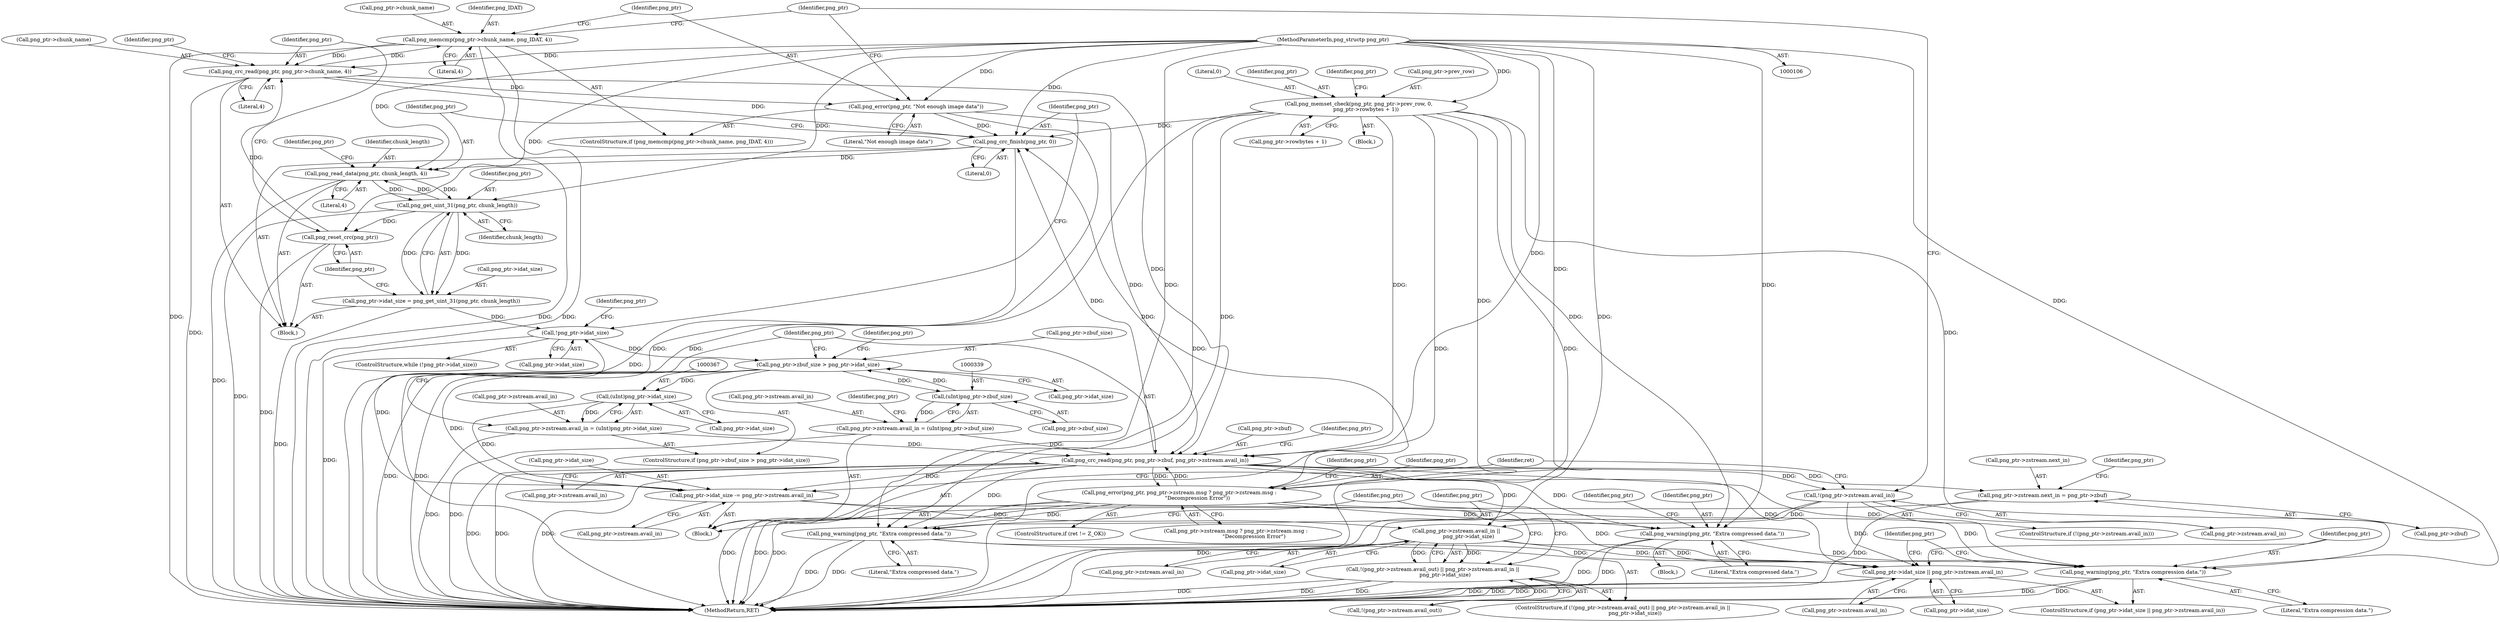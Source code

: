 digraph "0_Chrome_7f3d85b096f66870a15b37c2f40b219b2e292693_18@API" {
"1000323" [label="(Call,png_memcmp(png_ptr->chunk_name, png_IDAT, 4))"];
"1000316" [label="(Call,png_crc_read(png_ptr, png_ptr->chunk_name, 4))"];
"1000314" [label="(Call,png_reset_crc(png_ptr))"];
"1000311" [label="(Call,png_get_uint_31(png_ptr, chunk_length))"];
"1000303" [label="(Call,png_read_data(png_ptr, chunk_length, 4))"];
"1000300" [label="(Call,png_crc_finish(png_ptr, 0))"];
"1000147" [label="(Call,png_memset_check(png_ptr, png_ptr->prev_row, 0,\n         png_ptr->rowbytes + 1))"];
"1000107" [label="(MethodParameterIn,png_structp png_ptr)"];
"1000329" [label="(Call,png_error(png_ptr, \"Not enough image data\"))"];
"1000371" [label="(Call,png_crc_read(png_ptr, png_ptr->zbuf, png_ptr->zstream.avail_in))"];
"1000438" [label="(Call,png_error(png_ptr, png_ptr->zstream.msg ? png_ptr->zstream.msg :\n                      \"Decompression Error\"))"];
"1000332" [label="(Call,png_ptr->zstream.avail_in = (uInt)png_ptr->zbuf_size)"];
"1000338" [label="(Call,(uInt)png_ptr->zbuf_size)"];
"1000353" [label="(Call,png_ptr->zbuf_size > png_ptr->idat_size)"];
"1000294" [label="(Call,!png_ptr->idat_size)"];
"1000381" [label="(Call,png_ptr->idat_size -= png_ptr->zstream.avail_in)"];
"1000366" [label="(Call,(uInt)png_ptr->idat_size)"];
"1000307" [label="(Call,png_ptr->idat_size = png_get_uint_31(png_ptr, chunk_length))"];
"1000360" [label="(Call,png_ptr->zstream.avail_in = (uInt)png_ptr->idat_size)"];
"1000323" [label="(Call,png_memcmp(png_ptr->chunk_name, png_IDAT, 4))"];
"1000286" [label="(Call,!(png_ptr->zstream.avail_in))"];
"1000411" [label="(Call,png_ptr->zstream.avail_in ||\n               png_ptr->idat_size)"];
"1000404" [label="(Call,!(png_ptr->zstream.avail_out) || png_ptr->zstream.avail_in ||\n               png_ptr->idat_size)"];
"1000482" [label="(Call,png_ptr->idat_size || png_ptr->zstream.avail_in)"];
"1000343" [label="(Call,png_ptr->zstream.next_in = png_ptr->zbuf)"];
"1000420" [label="(Call,png_warning(png_ptr, \"Extra compressed data.\"))"];
"1000491" [label="(Call,png_warning(png_ptr, \"Extra compression data.\"))"];
"1000460" [label="(Call,png_warning(png_ptr, \"Extra compressed data.\"))"];
"1000309" [label="(Identifier,png_ptr)"];
"1000360" [label="(Call,png_ptr->zstream.avail_in = (uInt)png_ptr->idat_size)"];
"1000438" [label="(Call,png_error(png_ptr, png_ptr->zstream.msg ? png_ptr->zstream.msg :\n                      \"Decompression Error\"))"];
"1000460" [label="(Call,png_warning(png_ptr, \"Extra compressed data.\"))"];
"1000311" [label="(Call,png_get_uint_31(png_ptr, chunk_length))"];
"1000333" [label="(Call,png_ptr->zstream.avail_in)"];
"1000376" [label="(Call,png_ptr->zstream.avail_in)"];
"1000332" [label="(Call,png_ptr->zstream.avail_in = (uInt)png_ptr->zbuf_size)"];
"1000417" [label="(Call,png_ptr->idat_size)"];
"1000486" [label="(Call,png_ptr->zstream.avail_in)"];
"1000335" [label="(Identifier,png_ptr)"];
"1000285" [label="(ControlStructure,if (!(png_ptr->zstream.avail_in)))"];
"1000287" [label="(Call,png_ptr->zstream.avail_in)"];
"1000330" [label="(Identifier,png_ptr)"];
"1000422" [label="(Literal,\"Extra compressed data.\")"];
"1000382" [label="(Call,png_ptr->idat_size)"];
"1000295" [label="(Call,png_ptr->idat_size)"];
"1000318" [label="(Call,png_ptr->chunk_name)"];
"1000346" [label="(Identifier,png_ptr)"];
"1000331" [label="(Literal,\"Not enough image data\")"];
"1000294" [label="(Call,!png_ptr->idat_size)"];
"1000420" [label="(Call,png_warning(png_ptr, \"Extra compressed data.\"))"];
"1000456" [label="(Identifier,png_ptr)"];
"1000403" [label="(ControlStructure,if (!(png_ptr->zstream.avail_out) || png_ptr->zstream.avail_in ||\n               png_ptr->idat_size))"];
"1000373" [label="(Call,png_ptr->zbuf)"];
"1000343" [label="(Call,png_ptr->zstream.next_in = png_ptr->zbuf)"];
"1000465" [label="(Identifier,png_ptr)"];
"1000493" [label="(Literal,\"Extra compression data.\")"];
"1000483" [label="(Call,png_ptr->idat_size)"];
"1000404" [label="(Call,!(png_ptr->zstream.avail_out) || png_ptr->zstream.avail_in ||\n               png_ptr->idat_size)"];
"1000439" [label="(Identifier,png_ptr)"];
"1000421" [label="(Identifier,png_ptr)"];
"1000491" [label="(Call,png_warning(png_ptr, \"Extra compression data.\"))"];
"1000286" [label="(Call,!(png_ptr->zstream.avail_in))"];
"1000504" [label="(MethodReturn,RET)"];
"1000322" [label="(ControlStructure,if (png_memcmp(png_ptr->chunk_name, png_IDAT, 4)))"];
"1000462" [label="(Literal,\"Extra compressed data.\")"];
"1000352" [label="(ControlStructure,if (png_ptr->zbuf_size > png_ptr->idat_size))"];
"1000383" [label="(Identifier,png_ptr)"];
"1000315" [label="(Identifier,png_ptr)"];
"1000296" [label="(Identifier,png_ptr)"];
"1000338" [label="(Call,(uInt)png_ptr->zbuf_size)"];
"1000355" [label="(Identifier,png_ptr)"];
"1000305" [label="(Identifier,chunk_length)"];
"1000147" [label="(Call,png_memset_check(png_ptr, png_ptr->prev_row, 0,\n         png_ptr->rowbytes + 1))"];
"1000412" [label="(Call,png_ptr->zstream.avail_in)"];
"1000312" [label="(Identifier,png_ptr)"];
"1000292" [label="(Block,)"];
"1000411" [label="(Call,png_ptr->zstream.avail_in ||\n               png_ptr->idat_size)"];
"1000363" [label="(Identifier,png_ptr)"];
"1000349" [label="(Call,png_ptr->zbuf)"];
"1000153" [label="(Call,png_ptr->rowbytes + 1)"];
"1000461" [label="(Identifier,png_ptr)"];
"1000107" [label="(MethodParameterIn,png_structp png_ptr)"];
"1000371" [label="(Call,png_crc_read(png_ptr, png_ptr->zbuf, png_ptr->zstream.avail_in))"];
"1000316" [label="(Call,png_crc_read(png_ptr, png_ptr->chunk_name, 4))"];
"1000368" [label="(Call,png_ptr->idat_size)"];
"1000302" [label="(Literal,0)"];
"1000327" [label="(Identifier,png_IDAT)"];
"1000344" [label="(Call,png_ptr->zstream.next_in)"];
"1000372" [label="(Identifier,png_ptr)"];
"1000340" [label="(Call,png_ptr->zbuf_size)"];
"1000492" [label="(Identifier,png_ptr)"];
"1000354" [label="(Call,png_ptr->zbuf_size)"];
"1000303" [label="(Call,png_read_data(png_ptr, chunk_length, 4))"];
"1000162" [label="(Identifier,png_ptr)"];
"1000425" [label="(Identifier,png_ptr)"];
"1000381" [label="(Call,png_ptr->idat_size -= png_ptr->zstream.avail_in)"];
"1000497" [label="(Identifier,png_ptr)"];
"1000293" [label="(ControlStructure,while (!png_ptr->idat_size))"];
"1000357" [label="(Call,png_ptr->idat_size)"];
"1000314" [label="(Call,png_reset_crc(png_ptr))"];
"1000481" [label="(ControlStructure,if (png_ptr->idat_size || png_ptr->zstream.avail_in))"];
"1000459" [label="(Block,)"];
"1000324" [label="(Call,png_ptr->chunk_name)"];
"1000308" [label="(Call,png_ptr->idat_size)"];
"1000298" [label="(Block,)"];
"1000323" [label="(Call,png_memcmp(png_ptr->chunk_name, png_IDAT, 4))"];
"1000149" [label="(Call,png_ptr->prev_row)"];
"1000141" [label="(Block,)"];
"1000482" [label="(Call,png_ptr->idat_size || png_ptr->zstream.avail_in)"];
"1000313" [label="(Identifier,chunk_length)"];
"1000366" [label="(Call,(uInt)png_ptr->idat_size)"];
"1000361" [label="(Call,png_ptr->zstream.avail_in)"];
"1000300" [label="(Call,png_crc_finish(png_ptr, 0))"];
"1000317" [label="(Identifier,png_ptr)"];
"1000329" [label="(Call,png_error(png_ptr, \"Not enough image data\"))"];
"1000353" [label="(Call,png_ptr->zbuf_size > png_ptr->idat_size)"];
"1000304" [label="(Identifier,png_ptr)"];
"1000306" [label="(Literal,4)"];
"1000434" [label="(ControlStructure,if (ret != Z_OK))"];
"1000385" [label="(Call,png_ptr->zstream.avail_in)"];
"1000152" [label="(Literal,0)"];
"1000391" [label="(Identifier,ret)"];
"1000325" [label="(Identifier,png_ptr)"];
"1000321" [label="(Literal,4)"];
"1000148" [label="(Identifier,png_ptr)"];
"1000405" [label="(Call,!(png_ptr->zstream.avail_out))"];
"1000307" [label="(Call,png_ptr->idat_size = png_get_uint_31(png_ptr, chunk_length))"];
"1000328" [label="(Literal,4)"];
"1000301" [label="(Identifier,png_ptr)"];
"1000440" [label="(Call,png_ptr->zstream.msg ? png_ptr->zstream.msg :\n                      \"Decompression Error\")"];
"1000323" -> "1000322"  [label="AST: "];
"1000323" -> "1000328"  [label="CFG: "];
"1000324" -> "1000323"  [label="AST: "];
"1000327" -> "1000323"  [label="AST: "];
"1000328" -> "1000323"  [label="AST: "];
"1000296" -> "1000323"  [label="CFG: "];
"1000330" -> "1000323"  [label="CFG: "];
"1000323" -> "1000504"  [label="DDG: "];
"1000323" -> "1000504"  [label="DDG: "];
"1000323" -> "1000504"  [label="DDG: "];
"1000323" -> "1000316"  [label="DDG: "];
"1000316" -> "1000323"  [label="DDG: "];
"1000316" -> "1000298"  [label="AST: "];
"1000316" -> "1000321"  [label="CFG: "];
"1000317" -> "1000316"  [label="AST: "];
"1000318" -> "1000316"  [label="AST: "];
"1000321" -> "1000316"  [label="AST: "];
"1000325" -> "1000316"  [label="CFG: "];
"1000316" -> "1000504"  [label="DDG: "];
"1000316" -> "1000300"  [label="DDG: "];
"1000314" -> "1000316"  [label="DDG: "];
"1000107" -> "1000316"  [label="DDG: "];
"1000316" -> "1000329"  [label="DDG: "];
"1000316" -> "1000371"  [label="DDG: "];
"1000314" -> "1000298"  [label="AST: "];
"1000314" -> "1000315"  [label="CFG: "];
"1000315" -> "1000314"  [label="AST: "];
"1000317" -> "1000314"  [label="CFG: "];
"1000314" -> "1000504"  [label="DDG: "];
"1000311" -> "1000314"  [label="DDG: "];
"1000107" -> "1000314"  [label="DDG: "];
"1000311" -> "1000307"  [label="AST: "];
"1000311" -> "1000313"  [label="CFG: "];
"1000312" -> "1000311"  [label="AST: "];
"1000313" -> "1000311"  [label="AST: "];
"1000307" -> "1000311"  [label="CFG: "];
"1000311" -> "1000504"  [label="DDG: "];
"1000311" -> "1000303"  [label="DDG: "];
"1000311" -> "1000307"  [label="DDG: "];
"1000311" -> "1000307"  [label="DDG: "];
"1000303" -> "1000311"  [label="DDG: "];
"1000303" -> "1000311"  [label="DDG: "];
"1000107" -> "1000311"  [label="DDG: "];
"1000303" -> "1000298"  [label="AST: "];
"1000303" -> "1000306"  [label="CFG: "];
"1000304" -> "1000303"  [label="AST: "];
"1000305" -> "1000303"  [label="AST: "];
"1000306" -> "1000303"  [label="AST: "];
"1000309" -> "1000303"  [label="CFG: "];
"1000303" -> "1000504"  [label="DDG: "];
"1000300" -> "1000303"  [label="DDG: "];
"1000107" -> "1000303"  [label="DDG: "];
"1000300" -> "1000298"  [label="AST: "];
"1000300" -> "1000302"  [label="CFG: "];
"1000301" -> "1000300"  [label="AST: "];
"1000302" -> "1000300"  [label="AST: "];
"1000304" -> "1000300"  [label="CFG: "];
"1000300" -> "1000504"  [label="DDG: "];
"1000147" -> "1000300"  [label="DDG: "];
"1000329" -> "1000300"  [label="DDG: "];
"1000371" -> "1000300"  [label="DDG: "];
"1000438" -> "1000300"  [label="DDG: "];
"1000107" -> "1000300"  [label="DDG: "];
"1000147" -> "1000141"  [label="AST: "];
"1000147" -> "1000153"  [label="CFG: "];
"1000148" -> "1000147"  [label="AST: "];
"1000149" -> "1000147"  [label="AST: "];
"1000152" -> "1000147"  [label="AST: "];
"1000153" -> "1000147"  [label="AST: "];
"1000162" -> "1000147"  [label="CFG: "];
"1000147" -> "1000504"  [label="DDG: "];
"1000147" -> "1000504"  [label="DDG: "];
"1000147" -> "1000504"  [label="DDG: "];
"1000147" -> "1000504"  [label="DDG: "];
"1000107" -> "1000147"  [label="DDG: "];
"1000147" -> "1000371"  [label="DDG: "];
"1000147" -> "1000420"  [label="DDG: "];
"1000147" -> "1000438"  [label="DDG: "];
"1000147" -> "1000460"  [label="DDG: "];
"1000147" -> "1000491"  [label="DDG: "];
"1000107" -> "1000106"  [label="AST: "];
"1000107" -> "1000504"  [label="DDG: "];
"1000107" -> "1000329"  [label="DDG: "];
"1000107" -> "1000371"  [label="DDG: "];
"1000107" -> "1000420"  [label="DDG: "];
"1000107" -> "1000438"  [label="DDG: "];
"1000107" -> "1000460"  [label="DDG: "];
"1000107" -> "1000491"  [label="DDG: "];
"1000329" -> "1000322"  [label="AST: "];
"1000329" -> "1000331"  [label="CFG: "];
"1000330" -> "1000329"  [label="AST: "];
"1000331" -> "1000329"  [label="AST: "];
"1000296" -> "1000329"  [label="CFG: "];
"1000329" -> "1000504"  [label="DDG: "];
"1000329" -> "1000371"  [label="DDG: "];
"1000371" -> "1000292"  [label="AST: "];
"1000371" -> "1000376"  [label="CFG: "];
"1000372" -> "1000371"  [label="AST: "];
"1000373" -> "1000371"  [label="AST: "];
"1000376" -> "1000371"  [label="AST: "];
"1000383" -> "1000371"  [label="CFG: "];
"1000371" -> "1000504"  [label="DDG: "];
"1000371" -> "1000504"  [label="DDG: "];
"1000371" -> "1000504"  [label="DDG: "];
"1000371" -> "1000286"  [label="DDG: "];
"1000371" -> "1000343"  [label="DDG: "];
"1000438" -> "1000371"  [label="DDG: "];
"1000332" -> "1000371"  [label="DDG: "];
"1000360" -> "1000371"  [label="DDG: "];
"1000371" -> "1000381"  [label="DDG: "];
"1000371" -> "1000411"  [label="DDG: "];
"1000371" -> "1000420"  [label="DDG: "];
"1000371" -> "1000438"  [label="DDG: "];
"1000371" -> "1000460"  [label="DDG: "];
"1000371" -> "1000482"  [label="DDG: "];
"1000371" -> "1000491"  [label="DDG: "];
"1000438" -> "1000434"  [label="AST: "];
"1000438" -> "1000440"  [label="CFG: "];
"1000439" -> "1000438"  [label="AST: "];
"1000440" -> "1000438"  [label="AST: "];
"1000456" -> "1000438"  [label="CFG: "];
"1000438" -> "1000504"  [label="DDG: "];
"1000438" -> "1000504"  [label="DDG: "];
"1000438" -> "1000504"  [label="DDG: "];
"1000438" -> "1000420"  [label="DDG: "];
"1000438" -> "1000460"  [label="DDG: "];
"1000438" -> "1000491"  [label="DDG: "];
"1000332" -> "1000292"  [label="AST: "];
"1000332" -> "1000338"  [label="CFG: "];
"1000333" -> "1000332"  [label="AST: "];
"1000338" -> "1000332"  [label="AST: "];
"1000346" -> "1000332"  [label="CFG: "];
"1000332" -> "1000504"  [label="DDG: "];
"1000338" -> "1000332"  [label="DDG: "];
"1000338" -> "1000340"  [label="CFG: "];
"1000339" -> "1000338"  [label="AST: "];
"1000340" -> "1000338"  [label="AST: "];
"1000353" -> "1000338"  [label="DDG: "];
"1000338" -> "1000353"  [label="DDG: "];
"1000353" -> "1000352"  [label="AST: "];
"1000353" -> "1000357"  [label="CFG: "];
"1000354" -> "1000353"  [label="AST: "];
"1000357" -> "1000353"  [label="AST: "];
"1000363" -> "1000353"  [label="CFG: "];
"1000372" -> "1000353"  [label="CFG: "];
"1000353" -> "1000504"  [label="DDG: "];
"1000353" -> "1000504"  [label="DDG: "];
"1000294" -> "1000353"  [label="DDG: "];
"1000353" -> "1000366"  [label="DDG: "];
"1000353" -> "1000381"  [label="DDG: "];
"1000294" -> "1000293"  [label="AST: "];
"1000294" -> "1000295"  [label="CFG: "];
"1000295" -> "1000294"  [label="AST: "];
"1000301" -> "1000294"  [label="CFG: "];
"1000335" -> "1000294"  [label="CFG: "];
"1000294" -> "1000504"  [label="DDG: "];
"1000381" -> "1000294"  [label="DDG: "];
"1000307" -> "1000294"  [label="DDG: "];
"1000381" -> "1000292"  [label="AST: "];
"1000381" -> "1000385"  [label="CFG: "];
"1000382" -> "1000381"  [label="AST: "];
"1000385" -> "1000381"  [label="AST: "];
"1000391" -> "1000381"  [label="CFG: "];
"1000366" -> "1000381"  [label="DDG: "];
"1000381" -> "1000411"  [label="DDG: "];
"1000381" -> "1000482"  [label="DDG: "];
"1000366" -> "1000360"  [label="AST: "];
"1000366" -> "1000368"  [label="CFG: "];
"1000367" -> "1000366"  [label="AST: "];
"1000368" -> "1000366"  [label="AST: "];
"1000360" -> "1000366"  [label="CFG: "];
"1000366" -> "1000360"  [label="DDG: "];
"1000307" -> "1000298"  [label="AST: "];
"1000308" -> "1000307"  [label="AST: "];
"1000315" -> "1000307"  [label="CFG: "];
"1000307" -> "1000504"  [label="DDG: "];
"1000360" -> "1000352"  [label="AST: "];
"1000361" -> "1000360"  [label="AST: "];
"1000372" -> "1000360"  [label="CFG: "];
"1000360" -> "1000504"  [label="DDG: "];
"1000286" -> "1000285"  [label="AST: "];
"1000286" -> "1000287"  [label="CFG: "];
"1000287" -> "1000286"  [label="AST: "];
"1000296" -> "1000286"  [label="CFG: "];
"1000391" -> "1000286"  [label="CFG: "];
"1000286" -> "1000504"  [label="DDG: "];
"1000286" -> "1000411"  [label="DDG: "];
"1000286" -> "1000482"  [label="DDG: "];
"1000411" -> "1000404"  [label="AST: "];
"1000411" -> "1000412"  [label="CFG: "];
"1000411" -> "1000417"  [label="CFG: "];
"1000412" -> "1000411"  [label="AST: "];
"1000417" -> "1000411"  [label="AST: "];
"1000404" -> "1000411"  [label="CFG: "];
"1000411" -> "1000404"  [label="DDG: "];
"1000411" -> "1000404"  [label="DDG: "];
"1000411" -> "1000482"  [label="DDG: "];
"1000411" -> "1000482"  [label="DDG: "];
"1000404" -> "1000403"  [label="AST: "];
"1000404" -> "1000405"  [label="CFG: "];
"1000405" -> "1000404"  [label="AST: "];
"1000421" -> "1000404"  [label="CFG: "];
"1000425" -> "1000404"  [label="CFG: "];
"1000404" -> "1000504"  [label="DDG: "];
"1000404" -> "1000504"  [label="DDG: "];
"1000404" -> "1000504"  [label="DDG: "];
"1000405" -> "1000404"  [label="DDG: "];
"1000482" -> "1000481"  [label="AST: "];
"1000482" -> "1000483"  [label="CFG: "];
"1000482" -> "1000486"  [label="CFG: "];
"1000483" -> "1000482"  [label="AST: "];
"1000486" -> "1000482"  [label="AST: "];
"1000492" -> "1000482"  [label="CFG: "];
"1000497" -> "1000482"  [label="CFG: "];
"1000482" -> "1000504"  [label="DDG: "];
"1000482" -> "1000504"  [label="DDG: "];
"1000482" -> "1000504"  [label="DDG: "];
"1000343" -> "1000292"  [label="AST: "];
"1000343" -> "1000349"  [label="CFG: "];
"1000344" -> "1000343"  [label="AST: "];
"1000349" -> "1000343"  [label="AST: "];
"1000355" -> "1000343"  [label="CFG: "];
"1000343" -> "1000504"  [label="DDG: "];
"1000420" -> "1000403"  [label="AST: "];
"1000420" -> "1000422"  [label="CFG: "];
"1000421" -> "1000420"  [label="AST: "];
"1000422" -> "1000420"  [label="AST: "];
"1000425" -> "1000420"  [label="CFG: "];
"1000420" -> "1000504"  [label="DDG: "];
"1000420" -> "1000504"  [label="DDG: "];
"1000420" -> "1000491"  [label="DDG: "];
"1000491" -> "1000481"  [label="AST: "];
"1000491" -> "1000493"  [label="CFG: "];
"1000492" -> "1000491"  [label="AST: "];
"1000493" -> "1000491"  [label="AST: "];
"1000497" -> "1000491"  [label="CFG: "];
"1000491" -> "1000504"  [label="DDG: "];
"1000491" -> "1000504"  [label="DDG: "];
"1000460" -> "1000491"  [label="DDG: "];
"1000460" -> "1000459"  [label="AST: "];
"1000460" -> "1000462"  [label="CFG: "];
"1000461" -> "1000460"  [label="AST: "];
"1000462" -> "1000460"  [label="AST: "];
"1000465" -> "1000460"  [label="CFG: "];
"1000460" -> "1000504"  [label="DDG: "];
"1000460" -> "1000504"  [label="DDG: "];
}
